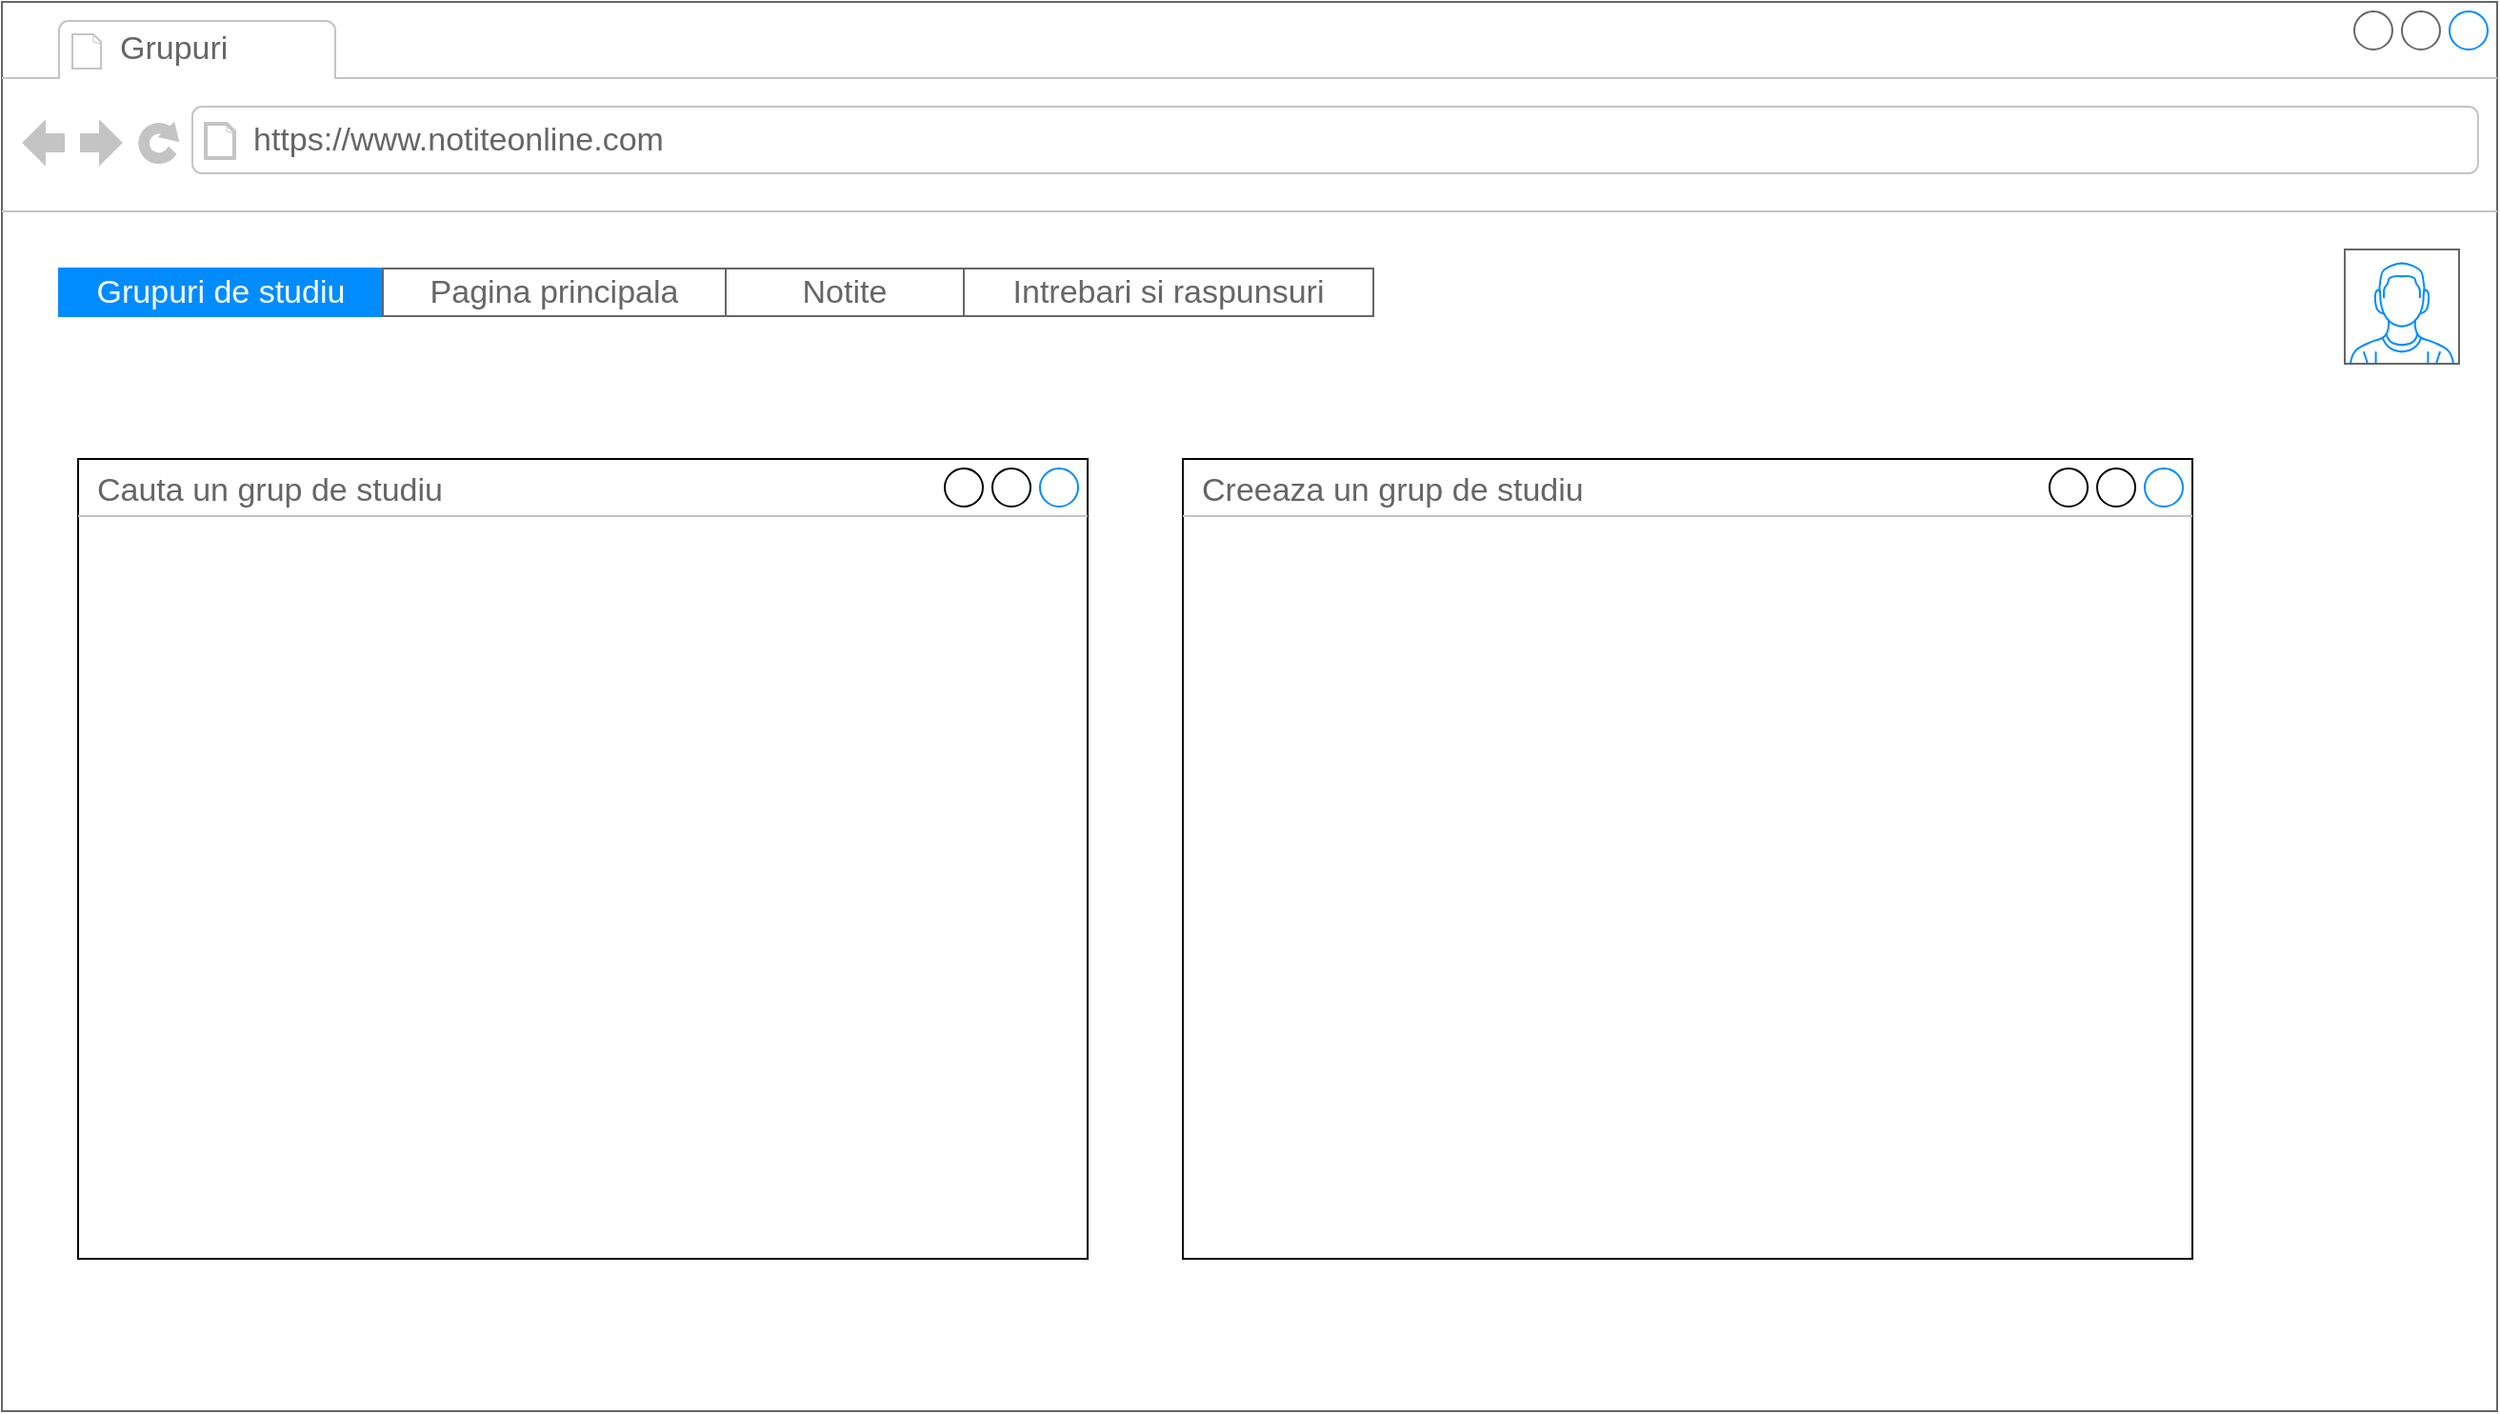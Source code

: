 <mxfile version="26.1.1">
  <diagram name="Pagină-1" id="3BR3LepZIZhmN37r3t4s">
    <mxGraphModel dx="1837" dy="911" grid="1" gridSize="10" guides="1" tooltips="1" connect="1" arrows="1" fold="1" page="1" pageScale="1" pageWidth="827" pageHeight="1169" math="0" shadow="0">
      <root>
        <mxCell id="0" />
        <mxCell id="1" parent="0" />
        <mxCell id="Ow1ZxDqY4DtTdchNo8-F-1" value="" style="strokeWidth=1;shadow=0;dashed=0;align=center;html=1;shape=mxgraph.mockup.containers.browserWindow;rSize=0;strokeColor=#666666;strokeColor2=#008cff;strokeColor3=#c4c4c4;mainText=,;recursiveResize=0;" vertex="1" parent="1">
          <mxGeometry x="30" y="40" width="1310" height="740" as="geometry" />
        </mxCell>
        <mxCell id="Ow1ZxDqY4DtTdchNo8-F-2" value="Grupuri" style="strokeWidth=1;shadow=0;dashed=0;align=center;html=1;shape=mxgraph.mockup.containers.anchor;fontSize=17;fontColor=#666666;align=left;whiteSpace=wrap;" vertex="1" parent="Ow1ZxDqY4DtTdchNo8-F-1">
          <mxGeometry x="60" y="12" width="110" height="26" as="geometry" />
        </mxCell>
        <mxCell id="Ow1ZxDqY4DtTdchNo8-F-3" value="https://www.notiteonline.com" style="strokeWidth=1;shadow=0;dashed=0;align=center;html=1;shape=mxgraph.mockup.containers.anchor;rSize=0;fontSize=17;fontColor=#666666;align=left;" vertex="1" parent="Ow1ZxDqY4DtTdchNo8-F-1">
          <mxGeometry x="130" y="60" width="250" height="26" as="geometry" />
        </mxCell>
        <mxCell id="Ow1ZxDqY4DtTdchNo8-F-4" value="" style="swimlane;shape=mxgraph.bootstrap.anchor;strokeColor=#666666;fillColor=#ffffff;fontColor=#0000FF;fontStyle=0;childLayout=stackLayout;horizontal=0;startSize=0;horizontalStack=1;resizeParent=1;resizeParentMax=0;resizeLast=0;collapsible=0;marginBottom=0;whiteSpace=wrap;html=1;" vertex="1" parent="Ow1ZxDqY4DtTdchNo8-F-1">
          <mxGeometry x="30" y="140" width="690" height="25" as="geometry" />
        </mxCell>
        <mxCell id="Ow1ZxDqY4DtTdchNo8-F-5" value="Grupuri de studiu" style="text;strokeColor=#008CFF;align=center;verticalAlign=middle;spacingLeft=10;spacingRight=10;overflow=hidden;points=[[0,0.5],[1,0.5]];portConstraint=eastwest;rotatable=0;whiteSpace=wrap;html=1;fillColor=#008CFF;fontColor=#ffffff;fontSize=17;" vertex="1" parent="Ow1ZxDqY4DtTdchNo8-F-4">
          <mxGeometry width="170" height="25" as="geometry" />
        </mxCell>
        <mxCell id="Ow1ZxDqY4DtTdchNo8-F-6" value="&lt;span style=&quot;color: rgb(102, 102, 102); text-align: left;&quot;&gt;Pagina principala&lt;/span&gt;" style="text;strokeColor=inherit;align=center;verticalAlign=middle;spacingLeft=10;spacingRight=10;overflow=hidden;points=[[0,0.5],[1,0.5]];portConstraint=eastwest;rotatable=0;whiteSpace=wrap;html=1;fillColor=inherit;fontColor=inherit;fontSize=17;" vertex="1" parent="Ow1ZxDqY4DtTdchNo8-F-4">
          <mxGeometry x="170" width="180" height="25" as="geometry" />
        </mxCell>
        <mxCell id="Ow1ZxDqY4DtTdchNo8-F-7" value="&lt;span style=&quot;color: rgb(102, 102, 102); text-align: left;&quot;&gt;Notite&lt;/span&gt;" style="text;strokeColor=inherit;align=center;verticalAlign=middle;spacingLeft=10;spacingRight=10;overflow=hidden;points=[[0,0.5],[1,0.5]];portConstraint=eastwest;rotatable=0;whiteSpace=wrap;html=1;fillColor=inherit;fontColor=inherit;fontSize=17;" vertex="1" parent="Ow1ZxDqY4DtTdchNo8-F-4">
          <mxGeometry x="350" width="125" height="25" as="geometry" />
        </mxCell>
        <mxCell id="Ow1ZxDqY4DtTdchNo8-F-8" value="&lt;span style=&quot;color: rgb(102, 102, 102); text-align: left;&quot;&gt;Intrebari si raspunsuri&lt;/span&gt;" style="text;strokeColor=inherit;align=center;verticalAlign=middle;spacingLeft=10;spacingRight=10;overflow=hidden;points=[[0,0.5],[1,0.5]];portConstraint=eastwest;rotatable=0;whiteSpace=wrap;html=1;fillColor=inherit;fontColor=inherit;fontSize=17;" vertex="1" parent="Ow1ZxDqY4DtTdchNo8-F-4">
          <mxGeometry x="475" width="215" height="25" as="geometry" />
        </mxCell>
        <mxCell id="Ow1ZxDqY4DtTdchNo8-F-9" value="Cauta un grup de studiu" style="strokeWidth=1;shadow=0;dashed=0;align=center;html=1;shape=mxgraph.mockup.containers.window;align=left;verticalAlign=top;spacingLeft=8;strokeColor2=#008cff;strokeColor3=#c4c4c4;fontColor=#666666;mainText=;fontSize=17;labelBackgroundColor=none;whiteSpace=wrap;" vertex="1" parent="Ow1ZxDqY4DtTdchNo8-F-1">
          <mxGeometry x="40" y="240" width="530" height="420" as="geometry" />
        </mxCell>
        <mxCell id="Ow1ZxDqY4DtTdchNo8-F-10" value="Creeaza un grup de studiu" style="strokeWidth=1;shadow=0;dashed=0;align=center;html=1;shape=mxgraph.mockup.containers.window;align=left;verticalAlign=top;spacingLeft=8;strokeColor2=#008cff;strokeColor3=#c4c4c4;fontColor=#666666;mainText=;fontSize=17;labelBackgroundColor=none;whiteSpace=wrap;" vertex="1" parent="Ow1ZxDqY4DtTdchNo8-F-1">
          <mxGeometry x="620" y="240" width="530" height="420" as="geometry" />
        </mxCell>
        <mxCell id="Ow1ZxDqY4DtTdchNo8-F-11" value="" style="verticalLabelPosition=bottom;shadow=0;dashed=0;align=center;html=1;verticalAlign=top;strokeWidth=1;shape=mxgraph.mockup.containers.userMale;strokeColor=#666666;strokeColor2=#008cff;" vertex="1" parent="Ow1ZxDqY4DtTdchNo8-F-1">
          <mxGeometry x="1230" y="130" width="60" height="60" as="geometry" />
        </mxCell>
      </root>
    </mxGraphModel>
  </diagram>
</mxfile>
